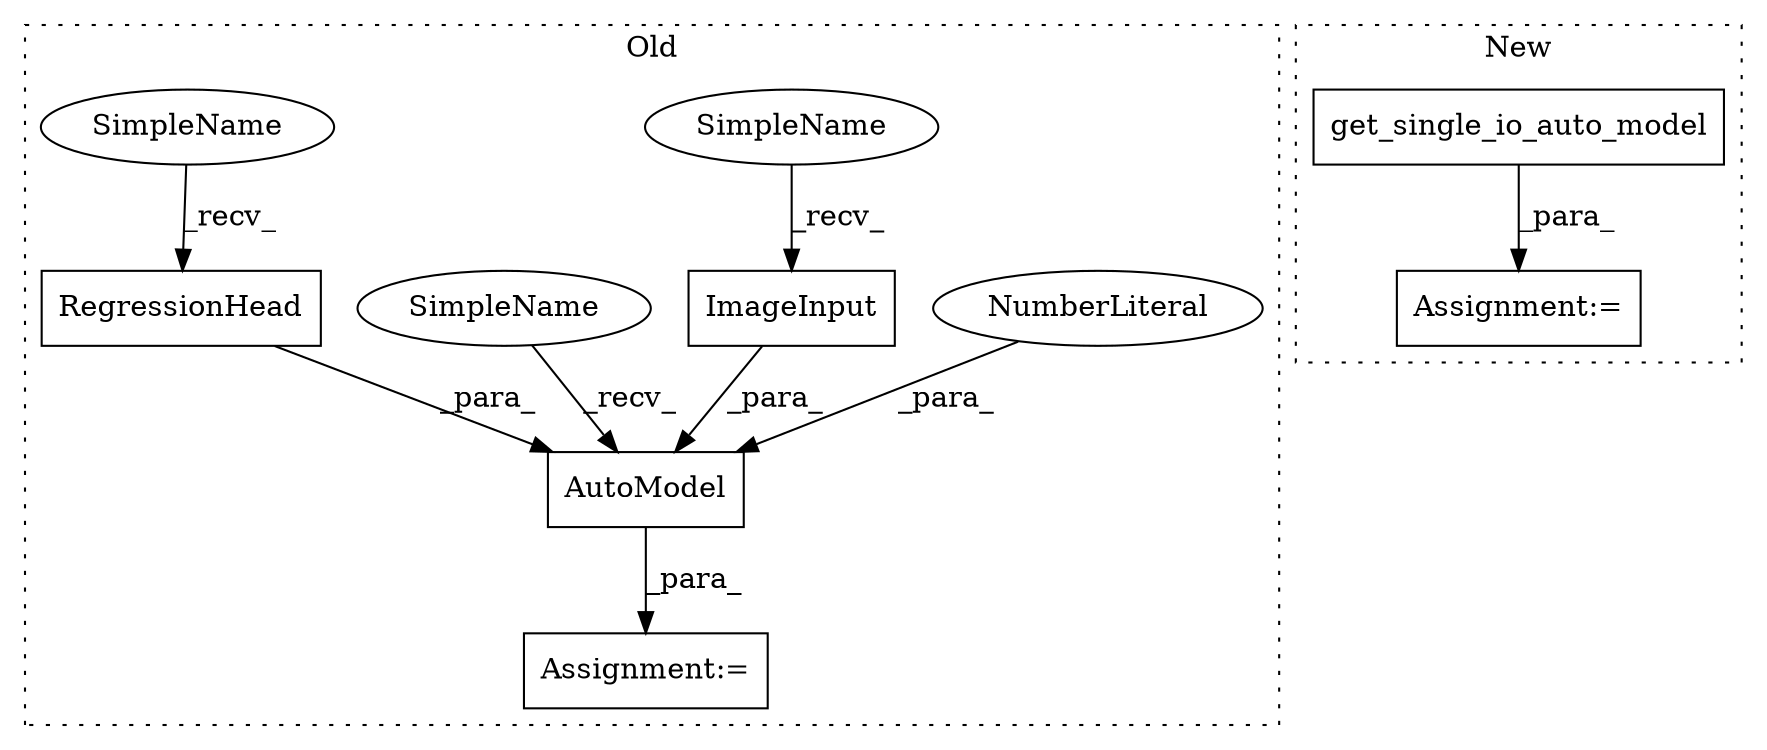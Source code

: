 digraph G {
subgraph cluster0 {
1 [label="ImageInput" a="32" s="1729" l="12" shape="box"];
3 [label="RegressionHead" a="32" s="1752" l="16" shape="box"];
5 [label="Assignment:=" a="7" s="1698" l="1" shape="box"];
6 [label="AutoModel" a="32" s="1709,1779" l="10,1" shape="box"];
7 [label="NumberLiteral" a="34" s="1778" l="1" shape="ellipse"];
8 [label="SimpleName" a="42" s="1719" l="9" shape="ellipse"];
9 [label="SimpleName" a="42" s="1699" l="9" shape="ellipse"];
10 [label="SimpleName" a="42" s="1742" l="9" shape="ellipse"];
label = "Old";
style="dotted";
}
subgraph cluster1 {
2 [label="get_single_io_auto_model" a="32" s="1799,1832" l="25,1" shape="box"];
4 [label="Assignment:=" a="7" s="1798" l="1" shape="box"];
label = "New";
style="dotted";
}
1 -> 6 [label="_para_"];
2 -> 4 [label="_para_"];
3 -> 6 [label="_para_"];
6 -> 5 [label="_para_"];
7 -> 6 [label="_para_"];
8 -> 1 [label="_recv_"];
9 -> 6 [label="_recv_"];
10 -> 3 [label="_recv_"];
}